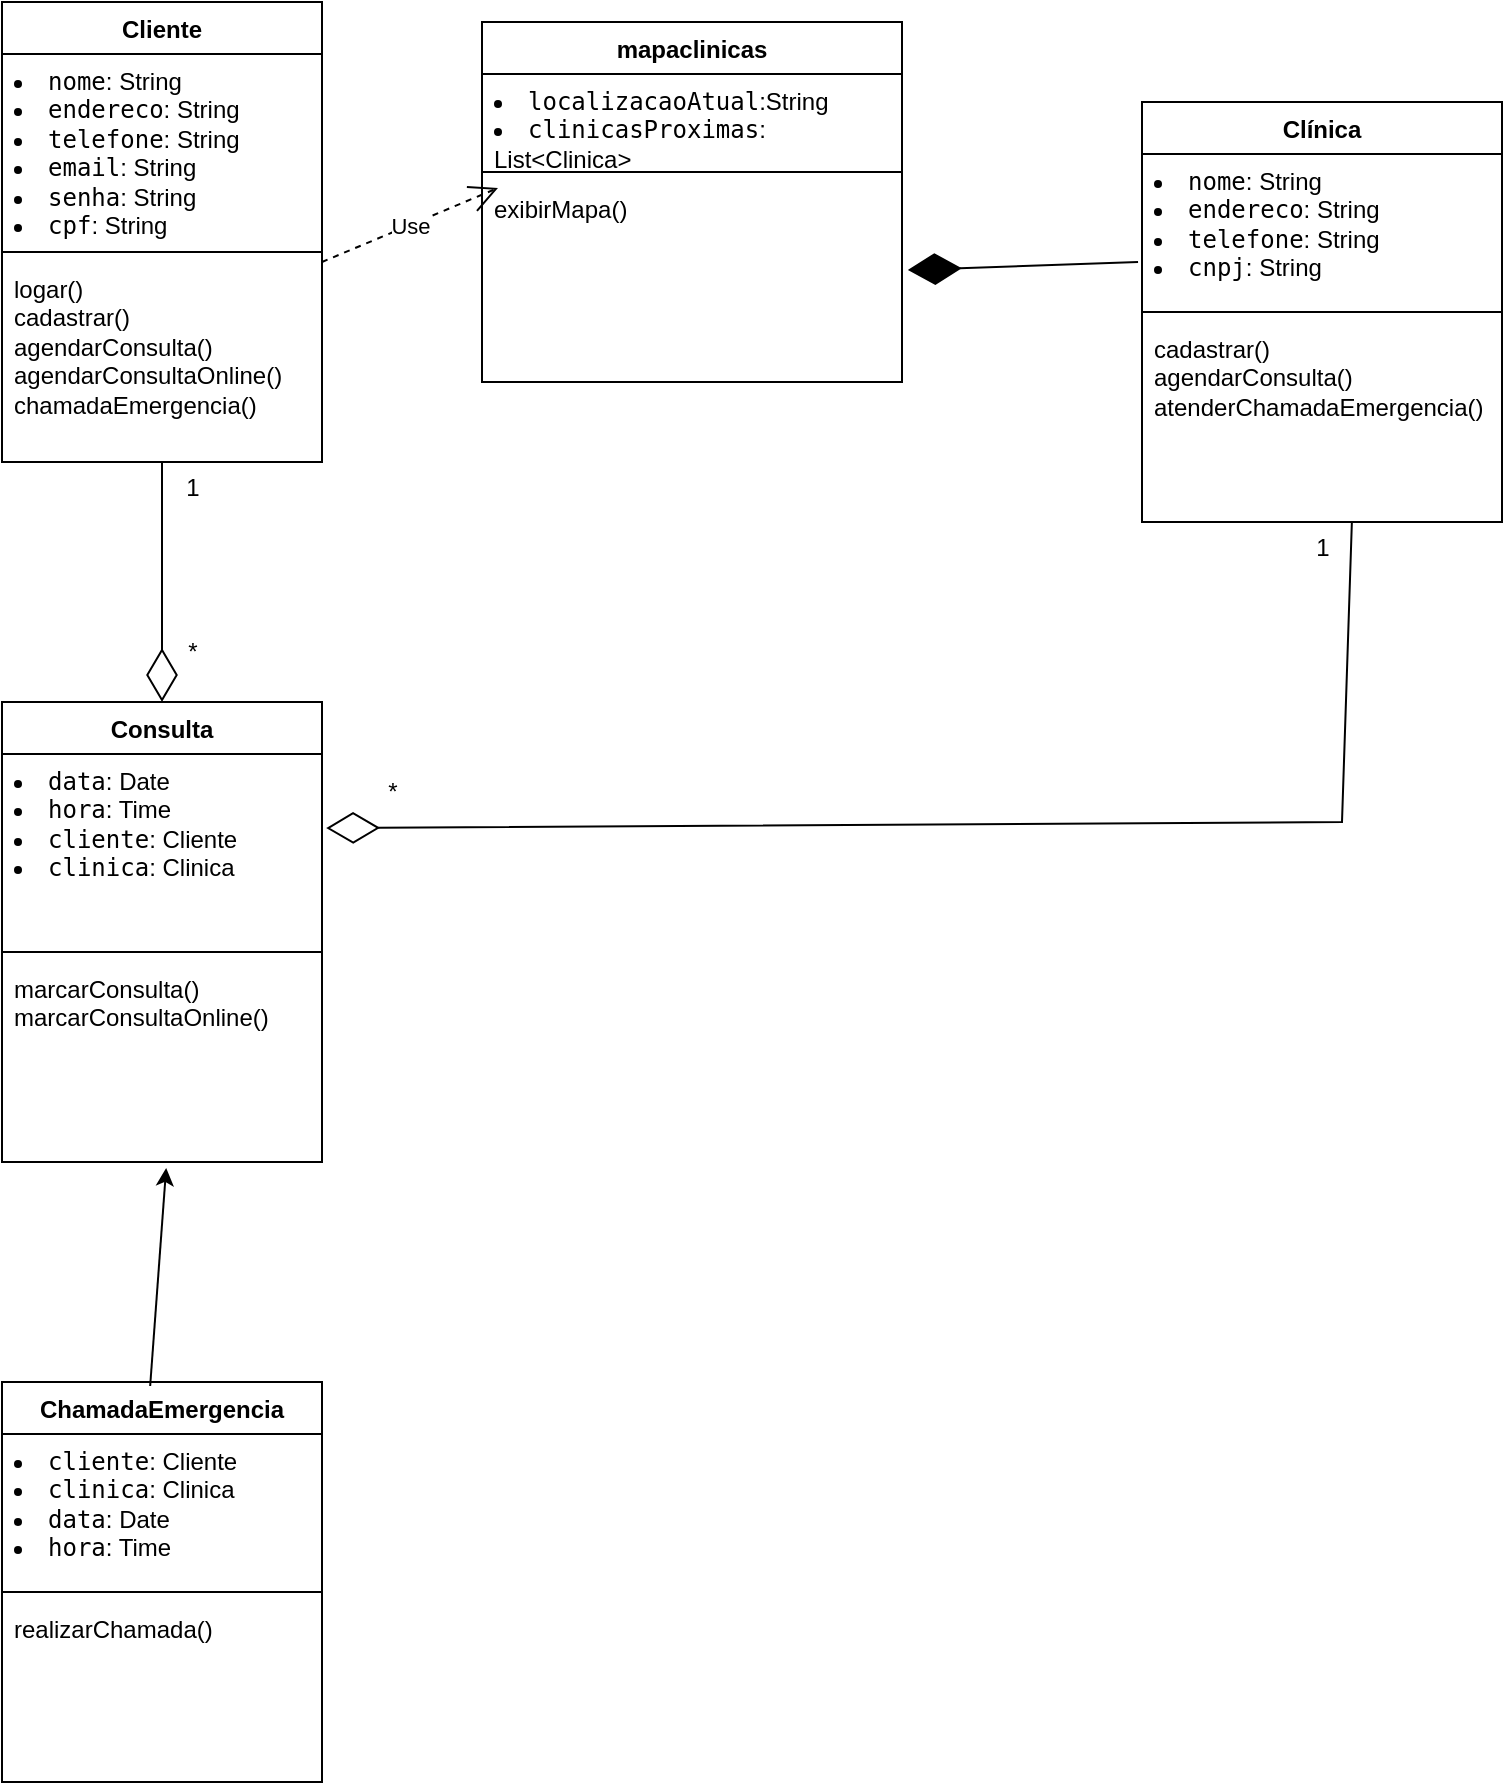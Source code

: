 <mxfile version="24.7.16">
  <diagram name="Página-1" id="u68iybc-h2LtEfbGyfF7">
    <mxGraphModel dx="839" dy="490" grid="1" gridSize="10" guides="1" tooltips="1" connect="1" arrows="1" fold="1" page="1" pageScale="1" pageWidth="827" pageHeight="1169" math="0" shadow="0">
      <root>
        <mxCell id="0" />
        <mxCell id="1" parent="0" />
        <mxCell id="fCH3VfGOv0qpFDh7zvDm-1" value="Cliente" style="swimlane;fontStyle=1;align=center;verticalAlign=top;childLayout=stackLayout;horizontal=1;startSize=26;horizontalStack=0;resizeParent=1;resizeParentMax=0;resizeLast=0;collapsible=1;marginBottom=0;whiteSpace=wrap;html=1;" parent="1" vertex="1">
          <mxGeometry x="20" y="40" width="160" height="230" as="geometry" />
        </mxCell>
        <mxCell id="fCH3VfGOv0qpFDh7zvDm-2" value="&lt;li&gt;&lt;code&gt;nome&lt;/code&gt;: String&lt;/li&gt;&lt;li&gt;&lt;code&gt;endereco&lt;/code&gt;: String&lt;/li&gt;&lt;li&gt;&lt;code&gt;telefone&lt;/code&gt;: String&lt;/li&gt;&lt;li&gt;&lt;code&gt;email&lt;/code&gt;: String&lt;/li&gt;&lt;li&gt;&lt;code&gt;senha&lt;/code&gt;: String&lt;/li&gt;&lt;li&gt;&lt;code&gt;cpf&lt;/code&gt;: String&lt;/li&gt;" style="text;strokeColor=none;fillColor=none;align=left;verticalAlign=top;spacingLeft=4;spacingRight=4;overflow=hidden;rotatable=0;points=[[0,0.5],[1,0.5]];portConstraint=eastwest;whiteSpace=wrap;html=1;" parent="fCH3VfGOv0qpFDh7zvDm-1" vertex="1">
          <mxGeometry y="26" width="160" height="94" as="geometry" />
        </mxCell>
        <mxCell id="fCH3VfGOv0qpFDh7zvDm-3" value="" style="line;strokeWidth=1;fillColor=none;align=left;verticalAlign=middle;spacingTop=-1;spacingLeft=3;spacingRight=3;rotatable=0;labelPosition=right;points=[];portConstraint=eastwest;strokeColor=inherit;" parent="fCH3VfGOv0qpFDh7zvDm-1" vertex="1">
          <mxGeometry y="120" width="160" height="10" as="geometry" />
        </mxCell>
        <mxCell id="fCH3VfGOv0qpFDh7zvDm-4" value="&lt;div&gt;logar()&lt;/div&gt;&lt;div&gt;cadastrar()&lt;/div&gt;&lt;div&gt;agendarConsulta()&lt;/div&gt;&lt;div&gt;agendarConsultaOnline()&lt;/div&gt;&lt;div&gt;chamadaEmergencia()&lt;/div&gt;" style="text;strokeColor=none;fillColor=none;align=left;verticalAlign=top;spacingLeft=4;spacingRight=4;overflow=hidden;rotatable=0;points=[[0,0.5],[1,0.5]];portConstraint=eastwest;whiteSpace=wrap;html=1;" parent="fCH3VfGOv0qpFDh7zvDm-1" vertex="1">
          <mxGeometry y="130" width="160" height="100" as="geometry" />
        </mxCell>
        <mxCell id="fCH3VfGOv0qpFDh7zvDm-5" value="Clínica" style="swimlane;fontStyle=1;align=center;verticalAlign=top;childLayout=stackLayout;horizontal=1;startSize=26;horizontalStack=0;resizeParent=1;resizeParentMax=0;resizeLast=0;collapsible=1;marginBottom=0;whiteSpace=wrap;html=1;" parent="1" vertex="1">
          <mxGeometry x="590" y="90" width="180" height="210" as="geometry" />
        </mxCell>
        <mxCell id="fCH3VfGOv0qpFDh7zvDm-6" value="&lt;li&gt;&lt;code style=&quot;background-color: initial;&quot;&gt;nome&lt;/code&gt;&lt;span style=&quot;background-color: initial;&quot;&gt;: String&lt;/span&gt;&lt;br&gt;&lt;/li&gt;&lt;li&gt;&lt;code&gt;endereco&lt;/code&gt;: String&lt;/li&gt;&lt;li&gt;&lt;code&gt;telefone&lt;/code&gt;: String&lt;/li&gt;&lt;li&gt;&lt;code&gt;cnpj&lt;/code&gt;: String&lt;/li&gt;" style="text;strokeColor=none;fillColor=none;align=left;verticalAlign=top;spacingLeft=4;spacingRight=4;overflow=hidden;rotatable=0;points=[[0,0.5],[1,0.5]];portConstraint=eastwest;whiteSpace=wrap;html=1;" parent="fCH3VfGOv0qpFDh7zvDm-5" vertex="1">
          <mxGeometry y="26" width="180" height="74" as="geometry" />
        </mxCell>
        <mxCell id="fCH3VfGOv0qpFDh7zvDm-7" value="" style="line;strokeWidth=1;fillColor=none;align=left;verticalAlign=middle;spacingTop=-1;spacingLeft=3;spacingRight=3;rotatable=0;labelPosition=right;points=[];portConstraint=eastwest;strokeColor=inherit;" parent="fCH3VfGOv0qpFDh7zvDm-5" vertex="1">
          <mxGeometry y="100" width="180" height="10" as="geometry" />
        </mxCell>
        <mxCell id="fCH3VfGOv0qpFDh7zvDm-8" value="&lt;div&gt;&lt;span style=&quot;background-color: initial;&quot;&gt;cadastrar()&lt;/span&gt;&lt;br&gt;&lt;/div&gt;&lt;div&gt;agendarConsulta()&lt;/div&gt;&lt;div&gt;atenderChamadaEmergencia()&lt;br&gt;&lt;/div&gt;" style="text;strokeColor=none;fillColor=none;align=left;verticalAlign=top;spacingLeft=4;spacingRight=4;overflow=hidden;rotatable=0;points=[[0,0.5],[1,0.5]];portConstraint=eastwest;whiteSpace=wrap;html=1;" parent="fCH3VfGOv0qpFDh7zvDm-5" vertex="1">
          <mxGeometry y="110" width="180" height="100" as="geometry" />
        </mxCell>
        <mxCell id="fCH3VfGOv0qpFDh7zvDm-13" value="ChamadaEmergencia" style="swimlane;fontStyle=1;align=center;verticalAlign=top;childLayout=stackLayout;horizontal=1;startSize=26;horizontalStack=0;resizeParent=1;resizeParentMax=0;resizeLast=0;collapsible=1;marginBottom=0;whiteSpace=wrap;html=1;" parent="1" vertex="1">
          <mxGeometry x="20" y="730" width="160" height="200" as="geometry" />
        </mxCell>
        <mxCell id="fCH3VfGOv0qpFDh7zvDm-14" value="&lt;li&gt;&lt;code style=&quot;background-color: initial;&quot;&gt;cliente&lt;/code&gt;&lt;span style=&quot;background-color: initial;&quot;&gt;: Cliente&lt;/span&gt;&lt;br&gt;&lt;/li&gt;&lt;li&gt;&lt;code&gt;clinica&lt;/code&gt;: Clinica&lt;/li&gt;&lt;li&gt;&lt;code&gt;data&lt;/code&gt;: Date&lt;/li&gt;&lt;li&gt;&lt;code&gt;hora&lt;/code&gt;: Time&lt;/li&gt;" style="text;strokeColor=none;fillColor=none;align=left;verticalAlign=top;spacingLeft=4;spacingRight=4;overflow=hidden;rotatable=0;points=[[0,0.5],[1,0.5]];portConstraint=eastwest;whiteSpace=wrap;html=1;" parent="fCH3VfGOv0qpFDh7zvDm-13" vertex="1">
          <mxGeometry y="26" width="160" height="74" as="geometry" />
        </mxCell>
        <mxCell id="fCH3VfGOv0qpFDh7zvDm-15" value="" style="line;strokeWidth=1;fillColor=none;align=left;verticalAlign=middle;spacingTop=-1;spacingLeft=3;spacingRight=3;rotatable=0;labelPosition=right;points=[];portConstraint=eastwest;strokeColor=inherit;" parent="fCH3VfGOv0qpFDh7zvDm-13" vertex="1">
          <mxGeometry y="100" width="160" height="10" as="geometry" />
        </mxCell>
        <mxCell id="fCH3VfGOv0qpFDh7zvDm-16" value="&lt;div&gt;realizarChamada()&lt;br&gt;&lt;/div&gt;" style="text;strokeColor=none;fillColor=none;align=left;verticalAlign=top;spacingLeft=4;spacingRight=4;overflow=hidden;rotatable=0;points=[[0,0.5],[1,0.5]];portConstraint=eastwest;whiteSpace=wrap;html=1;" parent="fCH3VfGOv0qpFDh7zvDm-13" vertex="1">
          <mxGeometry y="110" width="160" height="90" as="geometry" />
        </mxCell>
        <mxCell id="fCH3VfGOv0qpFDh7zvDm-17" value=" Consulta" style="swimlane;fontStyle=1;align=center;verticalAlign=top;childLayout=stackLayout;horizontal=1;startSize=26;horizontalStack=0;resizeParent=1;resizeParentMax=0;resizeLast=0;collapsible=1;marginBottom=0;whiteSpace=wrap;html=1;" parent="1" vertex="1">
          <mxGeometry x="20" y="390" width="160" height="230" as="geometry" />
        </mxCell>
        <mxCell id="fCH3VfGOv0qpFDh7zvDm-18" value="&lt;li&gt;&lt;code style=&quot;background-color: initial;&quot;&gt;data&lt;/code&gt;&lt;span style=&quot;background-color: initial;&quot;&gt;: Date&lt;/span&gt;&lt;br&gt;&lt;/li&gt;&lt;li&gt;&lt;code&gt;hora&lt;/code&gt;: Time&lt;/li&gt;&lt;li&gt;&lt;code&gt;cliente&lt;/code&gt;: Cliente&lt;/li&gt;&lt;li&gt;&lt;code&gt;clinica&lt;/code&gt;: Clinica&lt;/li&gt;" style="text;strokeColor=none;fillColor=none;align=left;verticalAlign=top;spacingLeft=4;spacingRight=4;overflow=hidden;rotatable=0;points=[[0,0.5],[1,0.5]];portConstraint=eastwest;whiteSpace=wrap;html=1;" parent="fCH3VfGOv0qpFDh7zvDm-17" vertex="1">
          <mxGeometry y="26" width="160" height="94" as="geometry" />
        </mxCell>
        <mxCell id="fCH3VfGOv0qpFDh7zvDm-19" value="" style="line;strokeWidth=1;fillColor=none;align=left;verticalAlign=middle;spacingTop=-1;spacingLeft=3;spacingRight=3;rotatable=0;labelPosition=right;points=[];portConstraint=eastwest;strokeColor=inherit;" parent="fCH3VfGOv0qpFDh7zvDm-17" vertex="1">
          <mxGeometry y="120" width="160" height="10" as="geometry" />
        </mxCell>
        <mxCell id="fCH3VfGOv0qpFDh7zvDm-20" value="marcarConsulta()&lt;br&gt;&lt;div&gt;marcarConsultaOnline()&lt;br&gt;&lt;/div&gt;" style="text;strokeColor=none;fillColor=none;align=left;verticalAlign=top;spacingLeft=4;spacingRight=4;overflow=hidden;rotatable=0;points=[[0,0.5],[1,0.5]];portConstraint=eastwest;whiteSpace=wrap;html=1;" parent="fCH3VfGOv0qpFDh7zvDm-17" vertex="1">
          <mxGeometry y="130" width="160" height="100" as="geometry" />
        </mxCell>
        <mxCell id="fCH3VfGOv0qpFDh7zvDm-21" value=" mapaclinicas" style="swimlane;fontStyle=1;align=center;verticalAlign=top;childLayout=stackLayout;horizontal=1;startSize=26;horizontalStack=0;resizeParent=1;resizeParentMax=0;resizeLast=0;collapsible=1;marginBottom=0;whiteSpace=wrap;html=1;" parent="1" vertex="1">
          <mxGeometry x="260" y="50" width="210" height="180" as="geometry" />
        </mxCell>
        <mxCell id="fCH3VfGOv0qpFDh7zvDm-22" value="&lt;li&gt;&lt;code style=&quot;background-color: initial;&quot;&gt;localizacaoAtual&lt;/code&gt;&lt;span style=&quot;background-color: initial;&quot;&gt;:String&lt;/span&gt;&lt;br&gt;&lt;/li&gt;&lt;li&gt;&lt;code&gt;clinicasProximas&lt;/code&gt;: List&amp;lt;Clinica&amp;gt;&lt;span style=&quot;background-color: initial;&quot;&gt;&lt;br&gt;&lt;/span&gt;&lt;/li&gt;" style="text;strokeColor=none;fillColor=none;align=left;verticalAlign=top;spacingLeft=4;spacingRight=4;overflow=hidden;rotatable=0;points=[[0,0.5],[1,0.5]];portConstraint=eastwest;whiteSpace=wrap;html=1;" parent="fCH3VfGOv0qpFDh7zvDm-21" vertex="1">
          <mxGeometry y="26" width="210" height="44" as="geometry" />
        </mxCell>
        <mxCell id="fCH3VfGOv0qpFDh7zvDm-23" value="" style="line;strokeWidth=1;fillColor=none;align=left;verticalAlign=middle;spacingTop=-1;spacingLeft=3;spacingRight=3;rotatable=0;labelPosition=right;points=[];portConstraint=eastwest;strokeColor=inherit;" parent="fCH3VfGOv0qpFDh7zvDm-21" vertex="1">
          <mxGeometry y="70" width="210" height="10" as="geometry" />
        </mxCell>
        <mxCell id="fCH3VfGOv0qpFDh7zvDm-24" value="&lt;div&gt;exibirMapa()&lt;br&gt;&lt;/div&gt;" style="text;strokeColor=none;fillColor=none;align=left;verticalAlign=top;spacingLeft=4;spacingRight=4;overflow=hidden;rotatable=0;points=[[0,0.5],[1,0.5]];portConstraint=eastwest;whiteSpace=wrap;html=1;" parent="fCH3VfGOv0qpFDh7zvDm-21" vertex="1">
          <mxGeometry y="80" width="210" height="100" as="geometry" />
        </mxCell>
        <mxCell id="NylSpyqQDG1r4k4r-gMM-2" value="Use" style="endArrow=open;endSize=12;dashed=1;html=1;rounded=0;exitX=1;exitY=0;exitDx=0;exitDy=0;exitPerimeter=0;entryX=0.038;entryY=0.03;entryDx=0;entryDy=0;entryPerimeter=0;" edge="1" parent="1" source="fCH3VfGOv0qpFDh7zvDm-4" target="fCH3VfGOv0qpFDh7zvDm-24">
          <mxGeometry width="160" relative="1" as="geometry">
            <mxPoint x="180" y="150" as="sourcePoint" />
            <mxPoint x="340" y="150" as="targetPoint" />
          </mxGeometry>
        </mxCell>
        <mxCell id="NylSpyqQDG1r4k4r-gMM-5" value="" style="endArrow=diamondThin;endFill=1;endSize=24;html=1;rounded=0;exitX=-0.011;exitY=0.73;exitDx=0;exitDy=0;exitPerimeter=0;entryX=1.014;entryY=0.44;entryDx=0;entryDy=0;entryPerimeter=0;" edge="1" parent="1" source="fCH3VfGOv0qpFDh7zvDm-6" target="fCH3VfGOv0qpFDh7zvDm-24">
          <mxGeometry width="160" relative="1" as="geometry">
            <mxPoint x="400" y="310" as="sourcePoint" />
            <mxPoint x="560" y="310" as="targetPoint" />
          </mxGeometry>
        </mxCell>
        <mxCell id="NylSpyqQDG1r4k4r-gMM-7" value="" style="endArrow=diamondThin;endFill=0;endSize=24;html=1;rounded=0;entryX=1.013;entryY=0.394;entryDx=0;entryDy=0;entryPerimeter=0;exitX=0.583;exitY=1;exitDx=0;exitDy=0;exitPerimeter=0;" edge="1" parent="1" source="fCH3VfGOv0qpFDh7zvDm-8" target="fCH3VfGOv0qpFDh7zvDm-18">
          <mxGeometry width="160" relative="1" as="geometry">
            <mxPoint x="660" y="410" as="sourcePoint" />
            <mxPoint x="500" y="410" as="targetPoint" />
            <Array as="points">
              <mxPoint x="690" y="450" />
            </Array>
          </mxGeometry>
        </mxCell>
        <mxCell id="NylSpyqQDG1r4k4r-gMM-8" value="1" style="text;html=1;align=center;verticalAlign=middle;resizable=0;points=[];autosize=1;strokeColor=none;fillColor=none;" vertex="1" parent="1">
          <mxGeometry x="665" y="298" width="30" height="30" as="geometry" />
        </mxCell>
        <mxCell id="NylSpyqQDG1r4k4r-gMM-9" value="*" style="text;html=1;align=center;verticalAlign=middle;resizable=0;points=[];autosize=1;strokeColor=none;fillColor=none;" vertex="1" parent="1">
          <mxGeometry x="200" y="420" width="30" height="30" as="geometry" />
        </mxCell>
        <mxCell id="NylSpyqQDG1r4k4r-gMM-11" value="" style="endArrow=diamondThin;endFill=0;endSize=24;html=1;rounded=0;exitX=0.5;exitY=1;exitDx=0;exitDy=0;exitPerimeter=0;" edge="1" parent="1" source="fCH3VfGOv0qpFDh7zvDm-4" target="fCH3VfGOv0qpFDh7zvDm-17">
          <mxGeometry width="160" relative="1" as="geometry">
            <mxPoint x="705" y="310" as="sourcePoint" />
            <mxPoint x="192" y="423" as="targetPoint" />
            <Array as="points" />
          </mxGeometry>
        </mxCell>
        <mxCell id="NylSpyqQDG1r4k4r-gMM-12" value="1" style="text;html=1;align=center;verticalAlign=middle;resizable=0;points=[];autosize=1;strokeColor=none;fillColor=none;" vertex="1" parent="1">
          <mxGeometry x="100" y="268" width="30" height="30" as="geometry" />
        </mxCell>
        <mxCell id="NylSpyqQDG1r4k4r-gMM-13" value="*" style="text;html=1;align=center;verticalAlign=middle;resizable=0;points=[];autosize=1;strokeColor=none;fillColor=none;" vertex="1" parent="1">
          <mxGeometry x="100" y="350" width="30" height="30" as="geometry" />
        </mxCell>
        <mxCell id="NylSpyqQDG1r4k4r-gMM-14" value="" style="endArrow=classic;html=1;rounded=0;entryX=0.513;entryY=1.03;entryDx=0;entryDy=0;entryPerimeter=0;exitX=0.463;exitY=0.01;exitDx=0;exitDy=0;exitPerimeter=0;" edge="1" parent="1" source="fCH3VfGOv0qpFDh7zvDm-13" target="fCH3VfGOv0qpFDh7zvDm-20">
          <mxGeometry width="50" height="50" relative="1" as="geometry">
            <mxPoint x="80" y="720" as="sourcePoint" />
            <mxPoint x="130" y="670" as="targetPoint" />
          </mxGeometry>
        </mxCell>
      </root>
    </mxGraphModel>
  </diagram>
</mxfile>

